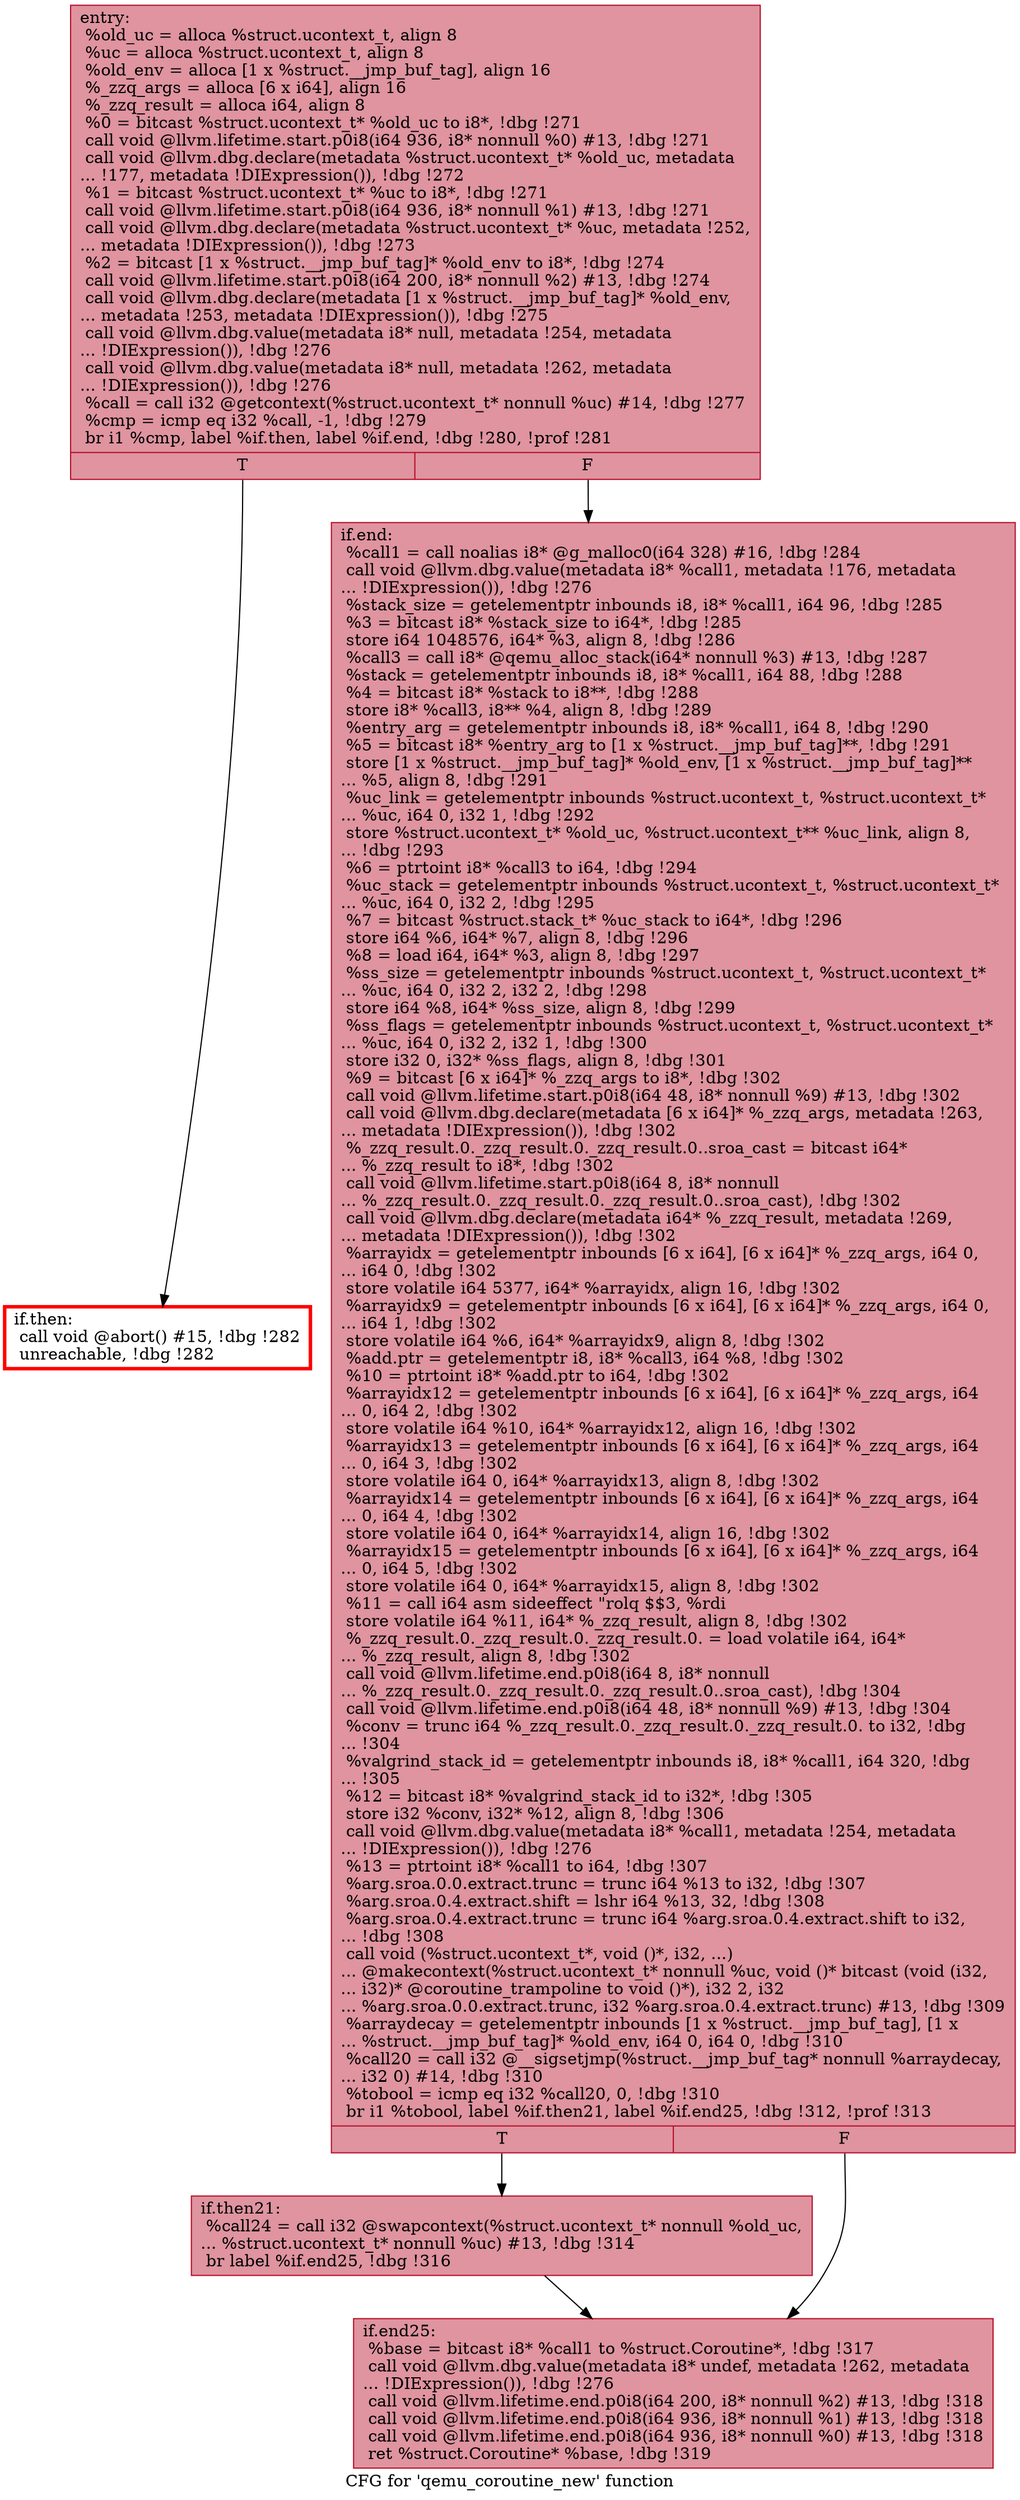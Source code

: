 digraph "CFG for 'qemu_coroutine_new' function" {
	label="CFG for 'qemu_coroutine_new' function";

	Node0x55654986db00 [shape=record,color="#b70d28ff", style=filled, fillcolor="#b70d2870",label="{entry:\l  %old_uc = alloca %struct.ucontext_t, align 8\l  %uc = alloca %struct.ucontext_t, align 8\l  %old_env = alloca [1 x %struct.__jmp_buf_tag], align 16\l  %_zzq_args = alloca [6 x i64], align 16\l  %_zzq_result = alloca i64, align 8\l  %0 = bitcast %struct.ucontext_t* %old_uc to i8*, !dbg !271\l  call void @llvm.lifetime.start.p0i8(i64 936, i8* nonnull %0) #13, !dbg !271\l  call void @llvm.dbg.declare(metadata %struct.ucontext_t* %old_uc, metadata\l... !177, metadata !DIExpression()), !dbg !272\l  %1 = bitcast %struct.ucontext_t* %uc to i8*, !dbg !271\l  call void @llvm.lifetime.start.p0i8(i64 936, i8* nonnull %1) #13, !dbg !271\l  call void @llvm.dbg.declare(metadata %struct.ucontext_t* %uc, metadata !252,\l... metadata !DIExpression()), !dbg !273\l  %2 = bitcast [1 x %struct.__jmp_buf_tag]* %old_env to i8*, !dbg !274\l  call void @llvm.lifetime.start.p0i8(i64 200, i8* nonnull %2) #13, !dbg !274\l  call void @llvm.dbg.declare(metadata [1 x %struct.__jmp_buf_tag]* %old_env,\l... metadata !253, metadata !DIExpression()), !dbg !275\l  call void @llvm.dbg.value(metadata i8* null, metadata !254, metadata\l... !DIExpression()), !dbg !276\l  call void @llvm.dbg.value(metadata i8* null, metadata !262, metadata\l... !DIExpression()), !dbg !276\l  %call = call i32 @getcontext(%struct.ucontext_t* nonnull %uc) #14, !dbg !277\l  %cmp = icmp eq i32 %call, -1, !dbg !279\l  br i1 %cmp, label %if.then, label %if.end, !dbg !280, !prof !281\l|{<s0>T|<s1>F}}"];
	Node0x55654986db00:s0 -> Node0x556549888f10;
	Node0x55654986db00:s1 -> Node0x556549888f80;
	Node0x556549888f10 [shape=record,penwidth=3.0, color="red",label="{if.then:                                          \l  call void @abort() #15, !dbg !282\l  unreachable, !dbg !282\l}"];
	Node0x556549888f80 [shape=record,color="#b70d28ff", style=filled, fillcolor="#b70d2870",label="{if.end:                                           \l  %call1 = call noalias i8* @g_malloc0(i64 328) #16, !dbg !284\l  call void @llvm.dbg.value(metadata i8* %call1, metadata !176, metadata\l... !DIExpression()), !dbg !276\l  %stack_size = getelementptr inbounds i8, i8* %call1, i64 96, !dbg !285\l  %3 = bitcast i8* %stack_size to i64*, !dbg !285\l  store i64 1048576, i64* %3, align 8, !dbg !286\l  %call3 = call i8* @qemu_alloc_stack(i64* nonnull %3) #13, !dbg !287\l  %stack = getelementptr inbounds i8, i8* %call1, i64 88, !dbg !288\l  %4 = bitcast i8* %stack to i8**, !dbg !288\l  store i8* %call3, i8** %4, align 8, !dbg !289\l  %entry_arg = getelementptr inbounds i8, i8* %call1, i64 8, !dbg !290\l  %5 = bitcast i8* %entry_arg to [1 x %struct.__jmp_buf_tag]**, !dbg !291\l  store [1 x %struct.__jmp_buf_tag]* %old_env, [1 x %struct.__jmp_buf_tag]**\l... %5, align 8, !dbg !291\l  %uc_link = getelementptr inbounds %struct.ucontext_t, %struct.ucontext_t*\l... %uc, i64 0, i32 1, !dbg !292\l  store %struct.ucontext_t* %old_uc, %struct.ucontext_t** %uc_link, align 8,\l... !dbg !293\l  %6 = ptrtoint i8* %call3 to i64, !dbg !294\l  %uc_stack = getelementptr inbounds %struct.ucontext_t, %struct.ucontext_t*\l... %uc, i64 0, i32 2, !dbg !295\l  %7 = bitcast %struct.stack_t* %uc_stack to i64*, !dbg !296\l  store i64 %6, i64* %7, align 8, !dbg !296\l  %8 = load i64, i64* %3, align 8, !dbg !297\l  %ss_size = getelementptr inbounds %struct.ucontext_t, %struct.ucontext_t*\l... %uc, i64 0, i32 2, i32 2, !dbg !298\l  store i64 %8, i64* %ss_size, align 8, !dbg !299\l  %ss_flags = getelementptr inbounds %struct.ucontext_t, %struct.ucontext_t*\l... %uc, i64 0, i32 2, i32 1, !dbg !300\l  store i32 0, i32* %ss_flags, align 8, !dbg !301\l  %9 = bitcast [6 x i64]* %_zzq_args to i8*, !dbg !302\l  call void @llvm.lifetime.start.p0i8(i64 48, i8* nonnull %9) #13, !dbg !302\l  call void @llvm.dbg.declare(metadata [6 x i64]* %_zzq_args, metadata !263,\l... metadata !DIExpression()), !dbg !302\l  %_zzq_result.0._zzq_result.0._zzq_result.0..sroa_cast = bitcast i64*\l... %_zzq_result to i8*, !dbg !302\l  call void @llvm.lifetime.start.p0i8(i64 8, i8* nonnull\l... %_zzq_result.0._zzq_result.0._zzq_result.0..sroa_cast), !dbg !302\l  call void @llvm.dbg.declare(metadata i64* %_zzq_result, metadata !269,\l... metadata !DIExpression()), !dbg !302\l  %arrayidx = getelementptr inbounds [6 x i64], [6 x i64]* %_zzq_args, i64 0,\l... i64 0, !dbg !302\l  store volatile i64 5377, i64* %arrayidx, align 16, !dbg !302\l  %arrayidx9 = getelementptr inbounds [6 x i64], [6 x i64]* %_zzq_args, i64 0,\l... i64 1, !dbg !302\l  store volatile i64 %6, i64* %arrayidx9, align 8, !dbg !302\l  %add.ptr = getelementptr i8, i8* %call3, i64 %8, !dbg !302\l  %10 = ptrtoint i8* %add.ptr to i64, !dbg !302\l  %arrayidx12 = getelementptr inbounds [6 x i64], [6 x i64]* %_zzq_args, i64\l... 0, i64 2, !dbg !302\l  store volatile i64 %10, i64* %arrayidx12, align 16, !dbg !302\l  %arrayidx13 = getelementptr inbounds [6 x i64], [6 x i64]* %_zzq_args, i64\l... 0, i64 3, !dbg !302\l  store volatile i64 0, i64* %arrayidx13, align 8, !dbg !302\l  %arrayidx14 = getelementptr inbounds [6 x i64], [6 x i64]* %_zzq_args, i64\l... 0, i64 4, !dbg !302\l  store volatile i64 0, i64* %arrayidx14, align 16, !dbg !302\l  %arrayidx15 = getelementptr inbounds [6 x i64], [6 x i64]* %_zzq_args, i64\l... 0, i64 5, !dbg !302\l  store volatile i64 0, i64* %arrayidx15, align 8, !dbg !302\l  %11 = call i64 asm sideeffect \"rolq $$3,  %rdi \l  store volatile i64 %11, i64* %_zzq_result, align 8, !dbg !302\l  %_zzq_result.0._zzq_result.0._zzq_result.0. = load volatile i64, i64*\l... %_zzq_result, align 8, !dbg !302\l  call void @llvm.lifetime.end.p0i8(i64 8, i8* nonnull\l... %_zzq_result.0._zzq_result.0._zzq_result.0..sroa_cast), !dbg !304\l  call void @llvm.lifetime.end.p0i8(i64 48, i8* nonnull %9) #13, !dbg !304\l  %conv = trunc i64 %_zzq_result.0._zzq_result.0._zzq_result.0. to i32, !dbg\l... !304\l  %valgrind_stack_id = getelementptr inbounds i8, i8* %call1, i64 320, !dbg\l... !305\l  %12 = bitcast i8* %valgrind_stack_id to i32*, !dbg !305\l  store i32 %conv, i32* %12, align 8, !dbg !306\l  call void @llvm.dbg.value(metadata i8* %call1, metadata !254, metadata\l... !DIExpression()), !dbg !276\l  %13 = ptrtoint i8* %call1 to i64, !dbg !307\l  %arg.sroa.0.0.extract.trunc = trunc i64 %13 to i32, !dbg !307\l  %arg.sroa.0.4.extract.shift = lshr i64 %13, 32, !dbg !308\l  %arg.sroa.0.4.extract.trunc = trunc i64 %arg.sroa.0.4.extract.shift to i32,\l... !dbg !308\l  call void (%struct.ucontext_t*, void ()*, i32, ...)\l... @makecontext(%struct.ucontext_t* nonnull %uc, void ()* bitcast (void (i32,\l... i32)* @coroutine_trampoline to void ()*), i32 2, i32\l... %arg.sroa.0.0.extract.trunc, i32 %arg.sroa.0.4.extract.trunc) #13, !dbg !309\l  %arraydecay = getelementptr inbounds [1 x %struct.__jmp_buf_tag], [1 x\l... %struct.__jmp_buf_tag]* %old_env, i64 0, i64 0, !dbg !310\l  %call20 = call i32 @__sigsetjmp(%struct.__jmp_buf_tag* nonnull %arraydecay,\l... i32 0) #14, !dbg !310\l  %tobool = icmp eq i32 %call20, 0, !dbg !310\l  br i1 %tobool, label %if.then21, label %if.end25, !dbg !312, !prof !313\l|{<s0>T|<s1>F}}"];
	Node0x556549888f80:s0 -> Node0x5565498916f0;
	Node0x556549888f80:s1 -> Node0x556549892b00;
	Node0x5565498916f0 [shape=record,color="#b70d28ff", style=filled, fillcolor="#b70d2870",label="{if.then21:                                        \l  %call24 = call i32 @swapcontext(%struct.ucontext_t* nonnull %old_uc,\l... %struct.ucontext_t* nonnull %uc) #13, !dbg !314\l  br label %if.end25, !dbg !316\l}"];
	Node0x5565498916f0 -> Node0x556549892b00;
	Node0x556549892b00 [shape=record,color="#b70d28ff", style=filled, fillcolor="#b70d2870",label="{if.end25:                                         \l  %base = bitcast i8* %call1 to %struct.Coroutine*, !dbg !317\l  call void @llvm.dbg.value(metadata i8* undef, metadata !262, metadata\l... !DIExpression()), !dbg !276\l  call void @llvm.lifetime.end.p0i8(i64 200, i8* nonnull %2) #13, !dbg !318\l  call void @llvm.lifetime.end.p0i8(i64 936, i8* nonnull %1) #13, !dbg !318\l  call void @llvm.lifetime.end.p0i8(i64 936, i8* nonnull %0) #13, !dbg !318\l  ret %struct.Coroutine* %base, !dbg !319\l}"];
}
